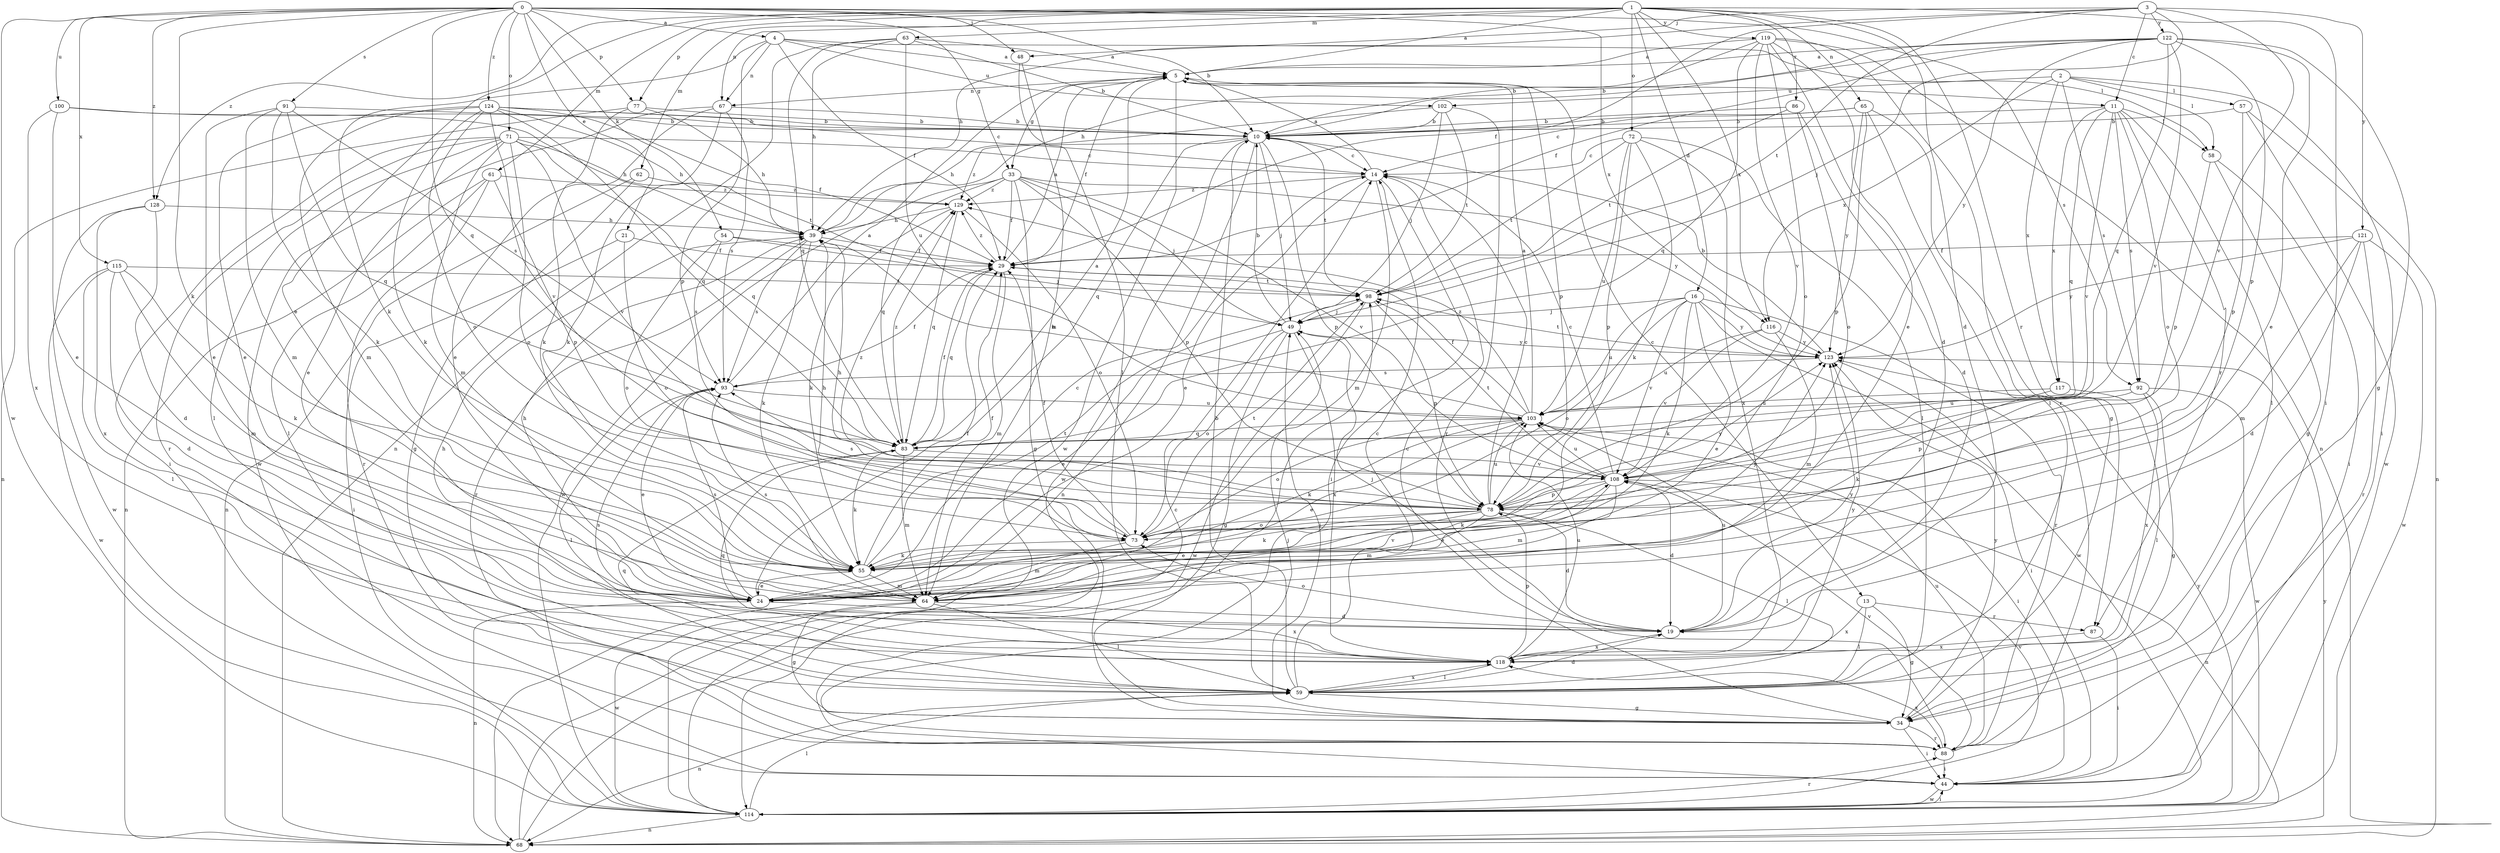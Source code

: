 strict digraph  {
0;
1;
2;
3;
4;
5;
10;
11;
13;
14;
16;
19;
21;
24;
29;
33;
34;
39;
44;
48;
49;
54;
55;
57;
58;
59;
61;
62;
63;
64;
65;
67;
68;
71;
72;
73;
77;
78;
83;
86;
87;
88;
91;
92;
93;
98;
100;
102;
103;
108;
114;
115;
116;
117;
118;
119;
121;
122;
123;
124;
128;
129;
0 -> 4  [label=a];
0 -> 10  [label=b];
0 -> 21  [label=e];
0 -> 33  [label=g];
0 -> 48  [label=j];
0 -> 54  [label=k];
0 -> 55  [label=k];
0 -> 71  [label=o];
0 -> 77  [label=p];
0 -> 83  [label=q];
0 -> 91  [label=s];
0 -> 92  [label=s];
0 -> 100  [label=u];
0 -> 114  [label=w];
0 -> 115  [label=x];
0 -> 116  [label=x];
0 -> 124  [label=z];
0 -> 128  [label=z];
1 -> 5  [label=a];
1 -> 16  [label=d];
1 -> 19  [label=d];
1 -> 24  [label=e];
1 -> 44  [label=i];
1 -> 61  [label=m];
1 -> 62  [label=m];
1 -> 63  [label=m];
1 -> 65  [label=n];
1 -> 67  [label=n];
1 -> 72  [label=o];
1 -> 77  [label=p];
1 -> 86  [label=r];
1 -> 87  [label=r];
1 -> 116  [label=x];
1 -> 119  [label=y];
1 -> 128  [label=z];
2 -> 44  [label=i];
2 -> 57  [label=l];
2 -> 58  [label=l];
2 -> 92  [label=s];
2 -> 102  [label=u];
2 -> 116  [label=x];
2 -> 117  [label=x];
3 -> 11  [label=c];
3 -> 29  [label=f];
3 -> 39  [label=h];
3 -> 48  [label=j];
3 -> 49  [label=j];
3 -> 98  [label=t];
3 -> 108  [label=v];
3 -> 121  [label=y];
3 -> 122  [label=y];
4 -> 5  [label=a];
4 -> 29  [label=f];
4 -> 55  [label=k];
4 -> 58  [label=l];
4 -> 67  [label=n];
4 -> 78  [label=p];
4 -> 102  [label=u];
5 -> 11  [label=c];
5 -> 13  [label=c];
5 -> 29  [label=f];
5 -> 33  [label=g];
5 -> 67  [label=n];
5 -> 78  [label=p];
5 -> 114  [label=w];
10 -> 14  [label=c];
10 -> 49  [label=j];
10 -> 68  [label=n];
10 -> 78  [label=p];
10 -> 83  [label=q];
10 -> 98  [label=t];
10 -> 114  [label=w];
10 -> 129  [label=z];
11 -> 10  [label=b];
11 -> 58  [label=l];
11 -> 59  [label=l];
11 -> 73  [label=o];
11 -> 83  [label=q];
11 -> 87  [label=r];
11 -> 92  [label=s];
11 -> 108  [label=v];
11 -> 117  [label=x];
13 -> 34  [label=g];
13 -> 59  [label=l];
13 -> 87  [label=r];
13 -> 118  [label=x];
14 -> 5  [label=a];
14 -> 24  [label=e];
14 -> 44  [label=i];
14 -> 64  [label=m];
14 -> 129  [label=z];
16 -> 24  [label=e];
16 -> 49  [label=j];
16 -> 55  [label=k];
16 -> 73  [label=o];
16 -> 88  [label=r];
16 -> 103  [label=u];
16 -> 108  [label=v];
16 -> 114  [label=w];
16 -> 123  [label=y];
19 -> 49  [label=j];
19 -> 73  [label=o];
19 -> 103  [label=u];
19 -> 118  [label=x];
19 -> 123  [label=y];
21 -> 29  [label=f];
21 -> 44  [label=i];
21 -> 73  [label=o];
24 -> 14  [label=c];
24 -> 29  [label=f];
24 -> 39  [label=h];
24 -> 68  [label=n];
24 -> 93  [label=s];
24 -> 108  [label=v];
24 -> 118  [label=x];
29 -> 5  [label=a];
29 -> 64  [label=m];
29 -> 83  [label=q];
29 -> 98  [label=t];
29 -> 129  [label=z];
33 -> 29  [label=f];
33 -> 34  [label=g];
33 -> 49  [label=j];
33 -> 78  [label=p];
33 -> 83  [label=q];
33 -> 108  [label=v];
33 -> 114  [label=w];
33 -> 123  [label=y];
33 -> 129  [label=z];
34 -> 14  [label=c];
34 -> 44  [label=i];
34 -> 49  [label=j];
34 -> 88  [label=r];
34 -> 123  [label=y];
39 -> 29  [label=f];
39 -> 55  [label=k];
39 -> 88  [label=r];
39 -> 93  [label=s];
44 -> 114  [label=w];
48 -> 59  [label=l];
48 -> 64  [label=m];
49 -> 10  [label=b];
49 -> 24  [label=e];
49 -> 34  [label=g];
49 -> 73  [label=o];
49 -> 118  [label=x];
49 -> 123  [label=y];
54 -> 29  [label=f];
54 -> 49  [label=j];
54 -> 73  [label=o];
54 -> 93  [label=s];
55 -> 24  [label=e];
55 -> 29  [label=f];
55 -> 64  [label=m];
55 -> 98  [label=t];
55 -> 123  [label=y];
57 -> 10  [label=b];
57 -> 68  [label=n];
57 -> 78  [label=p];
57 -> 114  [label=w];
58 -> 34  [label=g];
58 -> 44  [label=i];
58 -> 78  [label=p];
59 -> 10  [label=b];
59 -> 14  [label=c];
59 -> 19  [label=d];
59 -> 34  [label=g];
59 -> 68  [label=n];
59 -> 83  [label=q];
59 -> 118  [label=x];
61 -> 59  [label=l];
61 -> 68  [label=n];
61 -> 78  [label=p];
61 -> 88  [label=r];
61 -> 129  [label=z];
62 -> 34  [label=g];
62 -> 68  [label=n];
62 -> 129  [label=z];
63 -> 5  [label=a];
63 -> 10  [label=b];
63 -> 39  [label=h];
63 -> 68  [label=n];
63 -> 83  [label=q];
63 -> 103  [label=u];
64 -> 19  [label=d];
64 -> 34  [label=g];
64 -> 59  [label=l];
64 -> 93  [label=s];
64 -> 114  [label=w];
65 -> 10  [label=b];
65 -> 14  [label=c];
65 -> 34  [label=g];
65 -> 59  [label=l];
65 -> 78  [label=p];
65 -> 123  [label=y];
67 -> 10  [label=b];
67 -> 24  [label=e];
67 -> 55  [label=k];
67 -> 93  [label=s];
67 -> 114  [label=w];
68 -> 14  [label=c];
68 -> 98  [label=t];
68 -> 123  [label=y];
71 -> 14  [label=c];
71 -> 24  [label=e];
71 -> 44  [label=i];
71 -> 59  [label=l];
71 -> 64  [label=m];
71 -> 73  [label=o];
71 -> 83  [label=q];
71 -> 88  [label=r];
71 -> 98  [label=t];
71 -> 108  [label=v];
72 -> 14  [label=c];
72 -> 55  [label=k];
72 -> 59  [label=l];
72 -> 78  [label=p];
72 -> 98  [label=t];
72 -> 103  [label=u];
72 -> 118  [label=x];
73 -> 29  [label=f];
73 -> 39  [label=h];
73 -> 55  [label=k];
73 -> 64  [label=m];
73 -> 98  [label=t];
77 -> 10  [label=b];
77 -> 39  [label=h];
77 -> 55  [label=k];
77 -> 68  [label=n];
78 -> 14  [label=c];
78 -> 19  [label=d];
78 -> 24  [label=e];
78 -> 39  [label=h];
78 -> 55  [label=k];
78 -> 59  [label=l];
78 -> 64  [label=m];
78 -> 73  [label=o];
78 -> 93  [label=s];
78 -> 103  [label=u];
78 -> 123  [label=y];
78 -> 129  [label=z];
83 -> 5  [label=a];
83 -> 29  [label=f];
83 -> 55  [label=k];
83 -> 64  [label=m];
83 -> 108  [label=v];
83 -> 129  [label=z];
86 -> 10  [label=b];
86 -> 19  [label=d];
86 -> 73  [label=o];
86 -> 98  [label=t];
87 -> 44  [label=i];
87 -> 118  [label=x];
88 -> 44  [label=i];
88 -> 49  [label=j];
88 -> 103  [label=u];
88 -> 108  [label=v];
88 -> 118  [label=x];
91 -> 10  [label=b];
91 -> 24  [label=e];
91 -> 55  [label=k];
91 -> 64  [label=m];
91 -> 83  [label=q];
91 -> 93  [label=s];
92 -> 34  [label=g];
92 -> 78  [label=p];
92 -> 103  [label=u];
92 -> 114  [label=w];
92 -> 118  [label=x];
93 -> 5  [label=a];
93 -> 24  [label=e];
93 -> 29  [label=f];
93 -> 59  [label=l];
93 -> 103  [label=u];
98 -> 49  [label=j];
98 -> 78  [label=p];
98 -> 114  [label=w];
100 -> 10  [label=b];
100 -> 24  [label=e];
100 -> 39  [label=h];
100 -> 118  [label=x];
102 -> 10  [label=b];
102 -> 39  [label=h];
102 -> 49  [label=j];
102 -> 88  [label=r];
102 -> 98  [label=t];
103 -> 5  [label=a];
103 -> 24  [label=e];
103 -> 29  [label=f];
103 -> 39  [label=h];
103 -> 44  [label=i];
103 -> 55  [label=k];
103 -> 73  [label=o];
103 -> 83  [label=q];
103 -> 129  [label=z];
108 -> 14  [label=c];
108 -> 19  [label=d];
108 -> 24  [label=e];
108 -> 55  [label=k];
108 -> 64  [label=m];
108 -> 68  [label=n];
108 -> 78  [label=p];
108 -> 98  [label=t];
108 -> 103  [label=u];
114 -> 44  [label=i];
114 -> 59  [label=l];
114 -> 68  [label=n];
114 -> 88  [label=r];
114 -> 108  [label=v];
114 -> 123  [label=y];
115 -> 19  [label=d];
115 -> 55  [label=k];
115 -> 59  [label=l];
115 -> 64  [label=m];
115 -> 98  [label=t];
115 -> 114  [label=w];
116 -> 64  [label=m];
116 -> 103  [label=u];
116 -> 108  [label=v];
116 -> 123  [label=y];
117 -> 55  [label=k];
117 -> 59  [label=l];
117 -> 103  [label=u];
118 -> 39  [label=h];
118 -> 59  [label=l];
118 -> 78  [label=p];
118 -> 83  [label=q];
118 -> 93  [label=s];
118 -> 103  [label=u];
118 -> 123  [label=y];
119 -> 5  [label=a];
119 -> 10  [label=b];
119 -> 19  [label=d];
119 -> 24  [label=e];
119 -> 68  [label=n];
119 -> 73  [label=o];
119 -> 83  [label=q];
119 -> 88  [label=r];
119 -> 108  [label=v];
121 -> 19  [label=d];
121 -> 29  [label=f];
121 -> 64  [label=m];
121 -> 88  [label=r];
121 -> 114  [label=w];
121 -> 123  [label=y];
122 -> 5  [label=a];
122 -> 10  [label=b];
122 -> 24  [label=e];
122 -> 29  [label=f];
122 -> 34  [label=g];
122 -> 39  [label=h];
122 -> 78  [label=p];
122 -> 83  [label=q];
122 -> 108  [label=v];
122 -> 123  [label=y];
123 -> 10  [label=b];
123 -> 44  [label=i];
123 -> 93  [label=s];
123 -> 98  [label=t];
124 -> 10  [label=b];
124 -> 14  [label=c];
124 -> 24  [label=e];
124 -> 29  [label=f];
124 -> 39  [label=h];
124 -> 55  [label=k];
124 -> 64  [label=m];
124 -> 73  [label=o];
124 -> 83  [label=q];
124 -> 108  [label=v];
128 -> 19  [label=d];
128 -> 39  [label=h];
128 -> 114  [label=w];
128 -> 118  [label=x];
129 -> 39  [label=h];
129 -> 55  [label=k];
129 -> 73  [label=o];
129 -> 83  [label=q];
}
